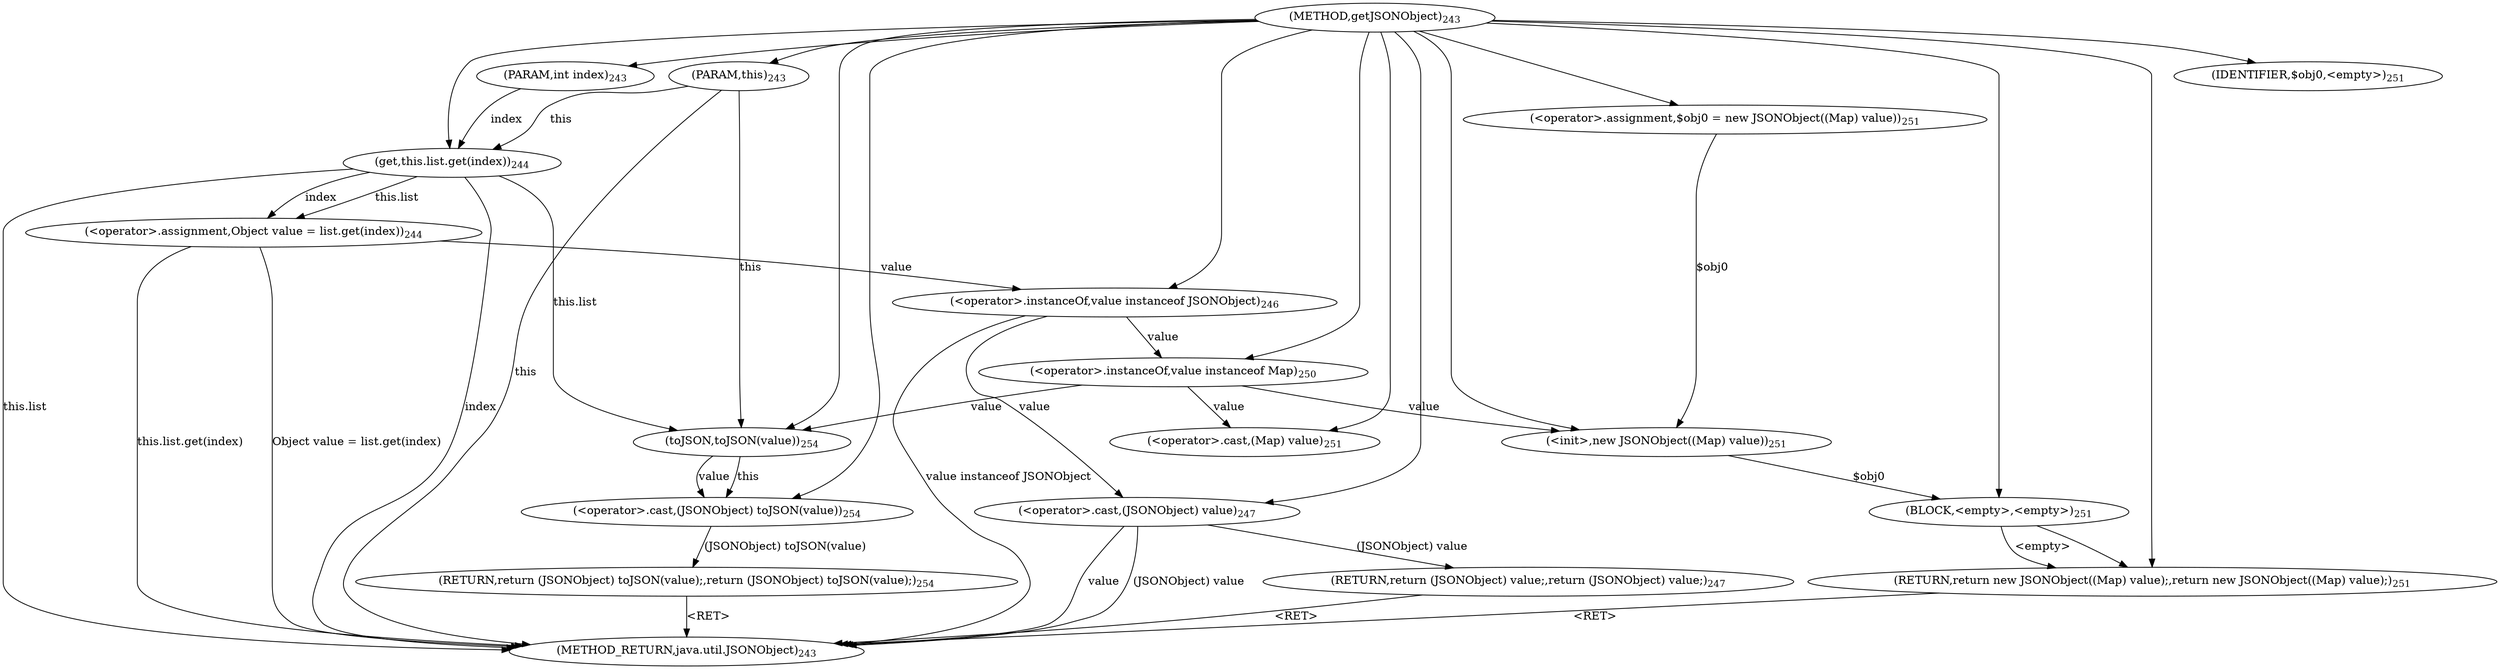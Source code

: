 digraph "getJSONObject" {  
"756" [label = <(METHOD,getJSONObject)<SUB>243</SUB>> ]
"800" [label = <(METHOD_RETURN,java.util.JSONObject)<SUB>243</SUB>> ]
"29" [label = <(PARAM,this)<SUB>243</SUB>> ]
"757" [label = <(PARAM,int index)<SUB>243</SUB>> ]
"760" [label = <(&lt;operator&gt;.assignment,Object value = list.get(index))<SUB>244</SUB>> ]
"793" [label = <(RETURN,return (JSONObject) toJSON(value);,return (JSONObject) toJSON(value);)<SUB>254</SUB>> ]
"760" [label = <(&lt;operator&gt;.assignment,Object value = list.get(index))<SUB>244</SUB>> ]
"760" [label = <(&lt;operator&gt;.assignment,Object value = list.get(index))<SUB>244</SUB>> ]
"768" [label = <(&lt;operator&gt;.instanceOf,value instanceof JSONObject)<SUB>246</SUB>> ]
"777" [label = <(&lt;operator&gt;.instanceOf,value instanceof Map)<SUB>250</SUB>> ]
"794" [label = <(&lt;operator&gt;.cast,(JSONObject) toJSON(value))<SUB>254</SUB>> ]
"762" [label = <(get,this.list.get(index))<SUB>244</SUB>> ]
"762" [label = <(get,this.list.get(index))<SUB>244</SUB>> ]
"768" [label = <(&lt;operator&gt;.instanceOf,value instanceof JSONObject)<SUB>246</SUB>> ]
"768" [label = <(&lt;operator&gt;.instanceOf,value instanceof JSONObject)<SUB>246</SUB>> ]
"772" [label = <(RETURN,return (JSONObject) value;,return (JSONObject) value;)<SUB>247</SUB>> ]
"777" [label = <(&lt;operator&gt;.instanceOf,value instanceof Map)<SUB>250</SUB>> ]
"777" [label = <(&lt;operator&gt;.instanceOf,value instanceof Map)<SUB>250</SUB>> ]
"781" [label = <(RETURN,return new JSONObject((Map) value);,return new JSONObject((Map) value);)<SUB>251</SUB>> ]
"794" [label = <(&lt;operator&gt;.cast,(JSONObject) toJSON(value))<SUB>254</SUB>> ]
"794" [label = <(&lt;operator&gt;.cast,(JSONObject) toJSON(value))<SUB>254</SUB>> ]
"773" [label = <(&lt;operator&gt;.cast,(JSONObject) value)<SUB>247</SUB>> ]
"782" [label = <(BLOCK,&lt;empty&gt;,&lt;empty&gt;)<SUB>251</SUB>> ]
"796" [label = <(toJSON,toJSON(value))<SUB>254</SUB>> ]
"796" [label = <(toJSON,toJSON(value))<SUB>254</SUB>> ]
"773" [label = <(&lt;operator&gt;.cast,(JSONObject) value)<SUB>247</SUB>> ]
"773" [label = <(&lt;operator&gt;.cast,(JSONObject) value)<SUB>247</SUB>> ]
"784" [label = <(&lt;operator&gt;.assignment,$obj0 = new JSONObject((Map) value))<SUB>251</SUB>> ]
"787" [label = <(&lt;init&gt;,new JSONObject((Map) value))<SUB>251</SUB>> ]
"792" [label = <(IDENTIFIER,$obj0,&lt;empty&gt;)<SUB>251</SUB>> ]
"784" [label = <(&lt;operator&gt;.assignment,$obj0 = new JSONObject((Map) value))<SUB>251</SUB>> ]
"784" [label = <(&lt;operator&gt;.assignment,$obj0 = new JSONObject((Map) value))<SUB>251</SUB>> ]
"787" [label = <(&lt;init&gt;,new JSONObject((Map) value))<SUB>251</SUB>> ]
"787" [label = <(&lt;init&gt;,new JSONObject((Map) value))<SUB>251</SUB>> ]
"789" [label = <(&lt;operator&gt;.cast,(Map) value)<SUB>251</SUB>> ]
"789" [label = <(&lt;operator&gt;.cast,(Map) value)<SUB>251</SUB>> ]
  "793" -> "800"  [ label = "&lt;RET&gt;"] 
  "781" -> "800"  [ label = "&lt;RET&gt;"] 
  "772" -> "800"  [ label = "&lt;RET&gt;"] 
  "29" -> "800"  [ label = "this"] 
  "762" -> "800"  [ label = "this.list"] 
  "762" -> "800"  [ label = "index"] 
  "760" -> "800"  [ label = "this.list.get(index)"] 
  "760" -> "800"  [ label = "Object value = list.get(index)"] 
  "768" -> "800"  [ label = "value instanceof JSONObject"] 
  "773" -> "800"  [ label = "value"] 
  "773" -> "800"  [ label = "(JSONObject) value"] 
  "756" -> "29" 
  "756" -> "757" 
  "762" -> "760"  [ label = "this.list"] 
  "762" -> "760"  [ label = "index"] 
  "794" -> "793"  [ label = "(JSONObject) toJSON(value)"] 
  "756" -> "794" 
  "796" -> "794"  [ label = "this"] 
  "796" -> "794"  [ label = "value"] 
  "29" -> "762"  [ label = "this"] 
  "757" -> "762"  [ label = "index"] 
  "756" -> "762" 
  "760" -> "768"  [ label = "value"] 
  "756" -> "768" 
  "773" -> "772"  [ label = "(JSONObject) value"] 
  "768" -> "777"  [ label = "value"] 
  "756" -> "777" 
  "782" -> "781" 
  "782" -> "781"  [ label = "&lt;empty&gt;"] 
  "756" -> "781" 
  "756" -> "773" 
  "768" -> "773"  [ label = "value"] 
  "787" -> "782"  [ label = "$obj0"] 
  "756" -> "782" 
  "29" -> "796"  [ label = "this"] 
  "762" -> "796"  [ label = "this.list"] 
  "756" -> "796" 
  "777" -> "796"  [ label = "value"] 
  "756" -> "784" 
  "756" -> "792" 
  "784" -> "787"  [ label = "$obj0"] 
  "756" -> "787" 
  "777" -> "787"  [ label = "value"] 
  "756" -> "789" 
  "777" -> "789"  [ label = "value"] 
}
